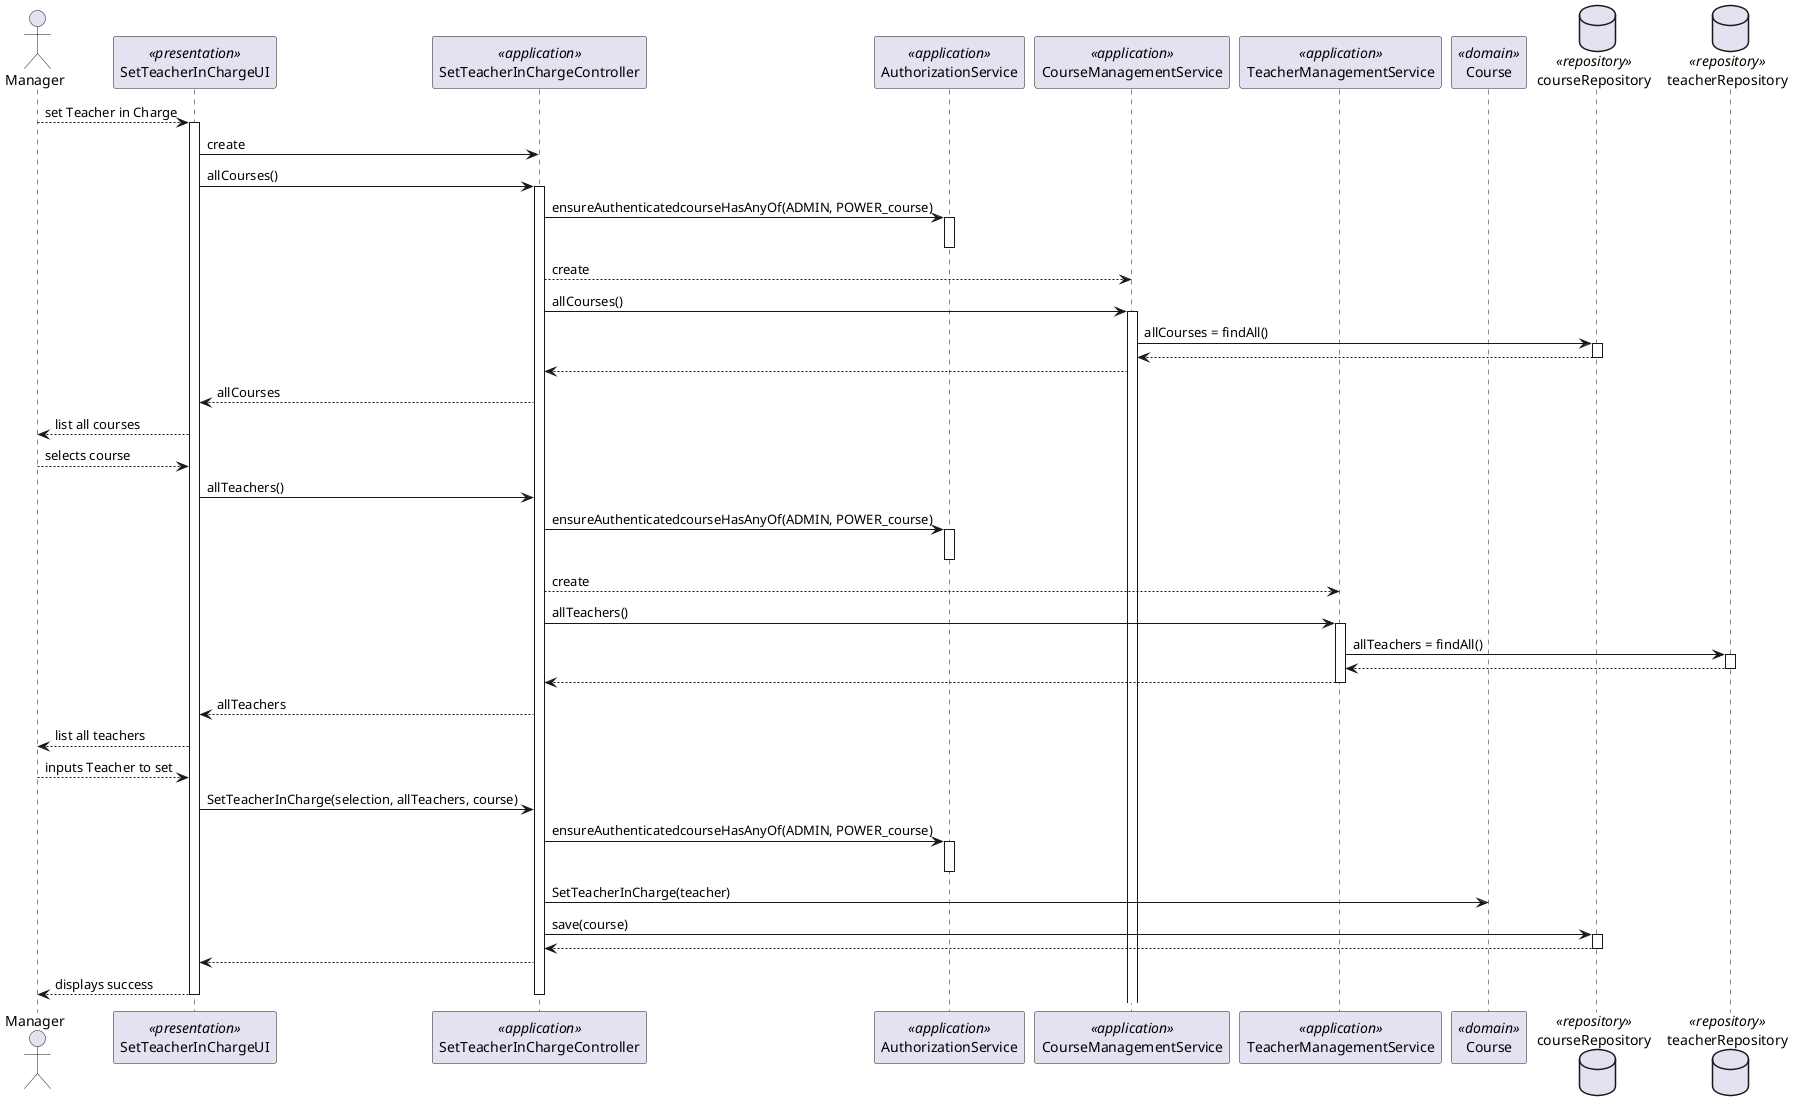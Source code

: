@startuml
'http://plantuml.com/skinparam.html
skinparam handwritten false
skinparam packageStyle rect
skinparam defaultFontName FG Virgil
skinparam shadowing false

actor Manager as Actor
participant SetTeacherInChargeUI as UI <<presentation>>
participant SetTeacherInChargeController as Controller <<application>>
participant AuthorizationService  as authz <<application>>
participant CourseManagementService as courseSvc <<application>>
participant TeacherManagementService as teacherSvc <<application>>

participant Course as course <<domain>>

database courseRepository as Repository <<repository>>
database teacherRepository as Repository2 <<repository>>


Actor --> UI: set Teacher in Charge
activate UI
    UI -> Controller: create

    UI -> Controller: allCourses()
    activate Controller

        Controller -> authz: ensureAuthenticatedcourseHasAnyOf(ADMIN, POWER_course)
        activate authz
        deactivate authz
        Controller --> courseSvc : create


Controller -> courseSvc : allCourses()
 activate courseSvc

            courseSvc -> Repository: allCourses = findAll()
            activate Repository

            Repository --> courseSvc
            deactivate Repository
            courseSvc --> Controller
            Controller --> UI : allCourses





        UI-->Actor: list all courses

        Actor --> UI : selects course
        UI -> Controller : allTeachers()

        Controller -> authz: ensureAuthenticatedcourseHasAnyOf(ADMIN, POWER_course)
                activate authz
                deactivate authz
                 Controller --> teacherSvc : create
                         Controller -> teacherSvc : allTeachers()
                         activate teacherSvc
                         teacherSvc -> Repository2: allTeachers = findAll()
                         activate Repository2
                         Repository2 --> teacherSvc
                         deactivate Repository2
                         teacherSvc --> Controller
                         deactivate teacherSvc



          Controller --> UI : allTeachers

         UI --> Actor : list all teachers


        Actor --> UI : inputs Teacher to set
                UI -> Controller : SetTeacherInCharge(selection, allTeachers, course)

                Controller -> authz: ensureAuthenticatedcourseHasAnyOf(ADMIN, POWER_course)
                        activate authz
                        deactivate authz
                                 Controller -> course : SetTeacherInCharge(teacher)
                                 Controller -> Repository: save(course)
                                 activate Repository
                                 Repository --> Controller
                                 deactivate Repository



                  Controller --> UI :


          UI --> Actor : displays success

         deactivate Controller
deactivate UI
@enduml